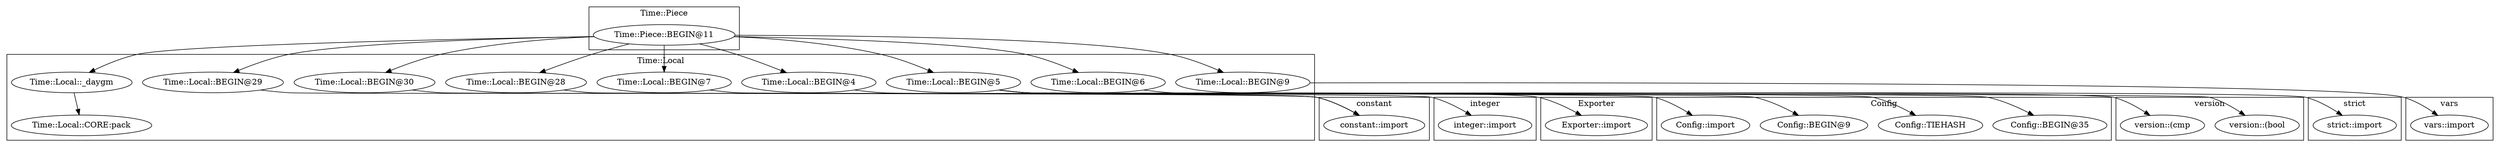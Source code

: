 digraph {
graph [overlap=false]
subgraph cluster_Time_Piece {
	label="Time::Piece";
	"Time::Piece::BEGIN@11";
}
subgraph cluster_Config {
	label="Config";
	"Config::BEGIN@35";
	"Config::TIEHASH";
	"Config::BEGIN@9";
	"Config::import";
}
subgraph cluster_integer {
	label="integer";
	"integer::import";
}
subgraph cluster_Time_Local {
	label="Time::Local";
	"Time::Local::CORE:pack";
	"Time::Local::BEGIN@28";
	"Time::Local::BEGIN@30";
	"Time::Local::_daygm";
	"Time::Local::BEGIN@7";
	"Time::Local::BEGIN@4";
	"Time::Local::BEGIN@5";
	"Time::Local::BEGIN@29";
	"Time::Local::BEGIN@6";
	"Time::Local::BEGIN@9";
}
subgraph cluster_version {
	label="version";
	"version::(bool";
	"version::(cmp";
}
subgraph cluster_vars {
	label="vars";
	"vars::import";
}
subgraph cluster_constant {
	label="constant";
	"constant::import";
}
subgraph cluster_Exporter {
	label="Exporter";
	"Exporter::import";
}
subgraph cluster_strict {
	label="strict";
	"strict::import";
}
"Time::Piece::BEGIN@11" -> "Time::Local::_daygm";
"Time::Piece::BEGIN@11" -> "Time::Local::BEGIN@7";
"Time::Piece::BEGIN@11" -> "Time::Local::BEGIN@30";
"Time::Local::BEGIN@4" -> "Exporter::import";
"Time::Piece::BEGIN@11" -> "Time::Local::BEGIN@6";
"Time::Local::BEGIN@29" -> "constant::import";
"Time::Local::BEGIN@28" -> "constant::import";
"Time::Local::BEGIN@30" -> "constant::import";
"Time::Local::BEGIN@5" -> "Config::BEGIN@35";
"Time::Local::BEGIN@5" -> "version::(bool";
"Time::Piece::BEGIN@11" -> "Time::Local::BEGIN@4";
"Time::Local::BEGIN@5" -> "Config::TIEHASH";
"Time::Local::BEGIN@5" -> "Config::import";
"Time::Piece::BEGIN@11" -> "Time::Local::BEGIN@5";
"Time::Local::BEGIN@5" -> "Config::BEGIN@9";
"Time::Piece::BEGIN@11" -> "Time::Local::BEGIN@28";
"Time::Local::BEGIN@9" -> "vars::import";
"Time::Local::BEGIN@5" -> "version::(cmp";
"Time::Piece::BEGIN@11" -> "Time::Local::BEGIN@9";
"Time::Local::BEGIN@7" -> "integer::import";
"Time::Piece::BEGIN@11" -> "Time::Local::BEGIN@29";
"Time::Local::_daygm" -> "Time::Local::CORE:pack";
"Time::Local::BEGIN@6" -> "strict::import";
}
